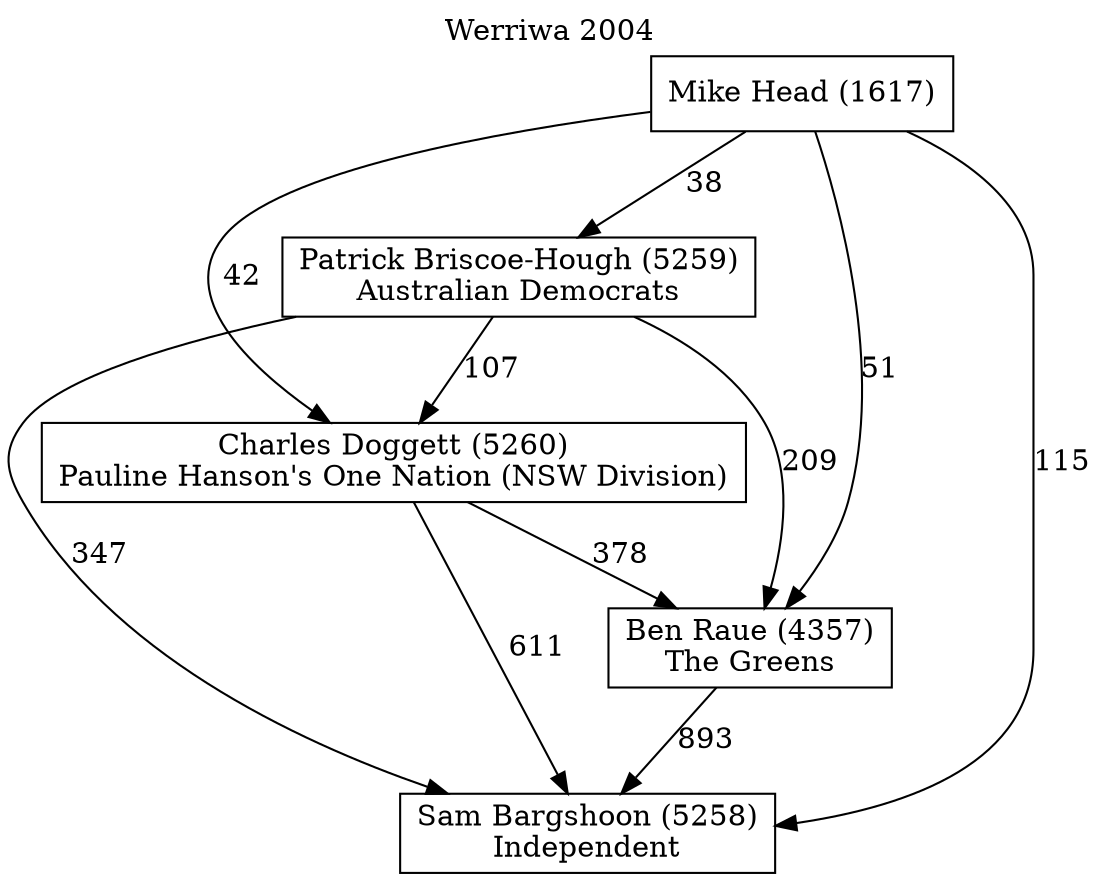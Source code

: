 // House preference flow
digraph "Sam Bargshoon (5258)_Werriwa_2004" {
	graph [label="Werriwa 2004" labelloc=t mclimit=10]
	node [shape=box]
	"Sam Bargshoon (5258)" [label="Sam Bargshoon (5258)
Independent"]
	"Ben Raue (4357)" [label="Ben Raue (4357)
The Greens"]
	"Charles Doggett (5260)" [label="Charles Doggett (5260)
Pauline Hanson's One Nation (NSW Division)"]
	"Patrick Briscoe-Hough (5259)" [label="Patrick Briscoe-Hough (5259)
Australian Democrats"]
	"Mike Head (1617)" [label="Mike Head (1617)
"]
	"Ben Raue (4357)" -> "Sam Bargshoon (5258)" [label=893]
	"Charles Doggett (5260)" -> "Ben Raue (4357)" [label=378]
	"Patrick Briscoe-Hough (5259)" -> "Charles Doggett (5260)" [label=107]
	"Mike Head (1617)" -> "Patrick Briscoe-Hough (5259)" [label=38]
	"Charles Doggett (5260)" -> "Sam Bargshoon (5258)" [label=611]
	"Patrick Briscoe-Hough (5259)" -> "Sam Bargshoon (5258)" [label=347]
	"Mike Head (1617)" -> "Sam Bargshoon (5258)" [label=115]
	"Mike Head (1617)" -> "Charles Doggett (5260)" [label=42]
	"Patrick Briscoe-Hough (5259)" -> "Ben Raue (4357)" [label=209]
	"Mike Head (1617)" -> "Ben Raue (4357)" [label=51]
}
